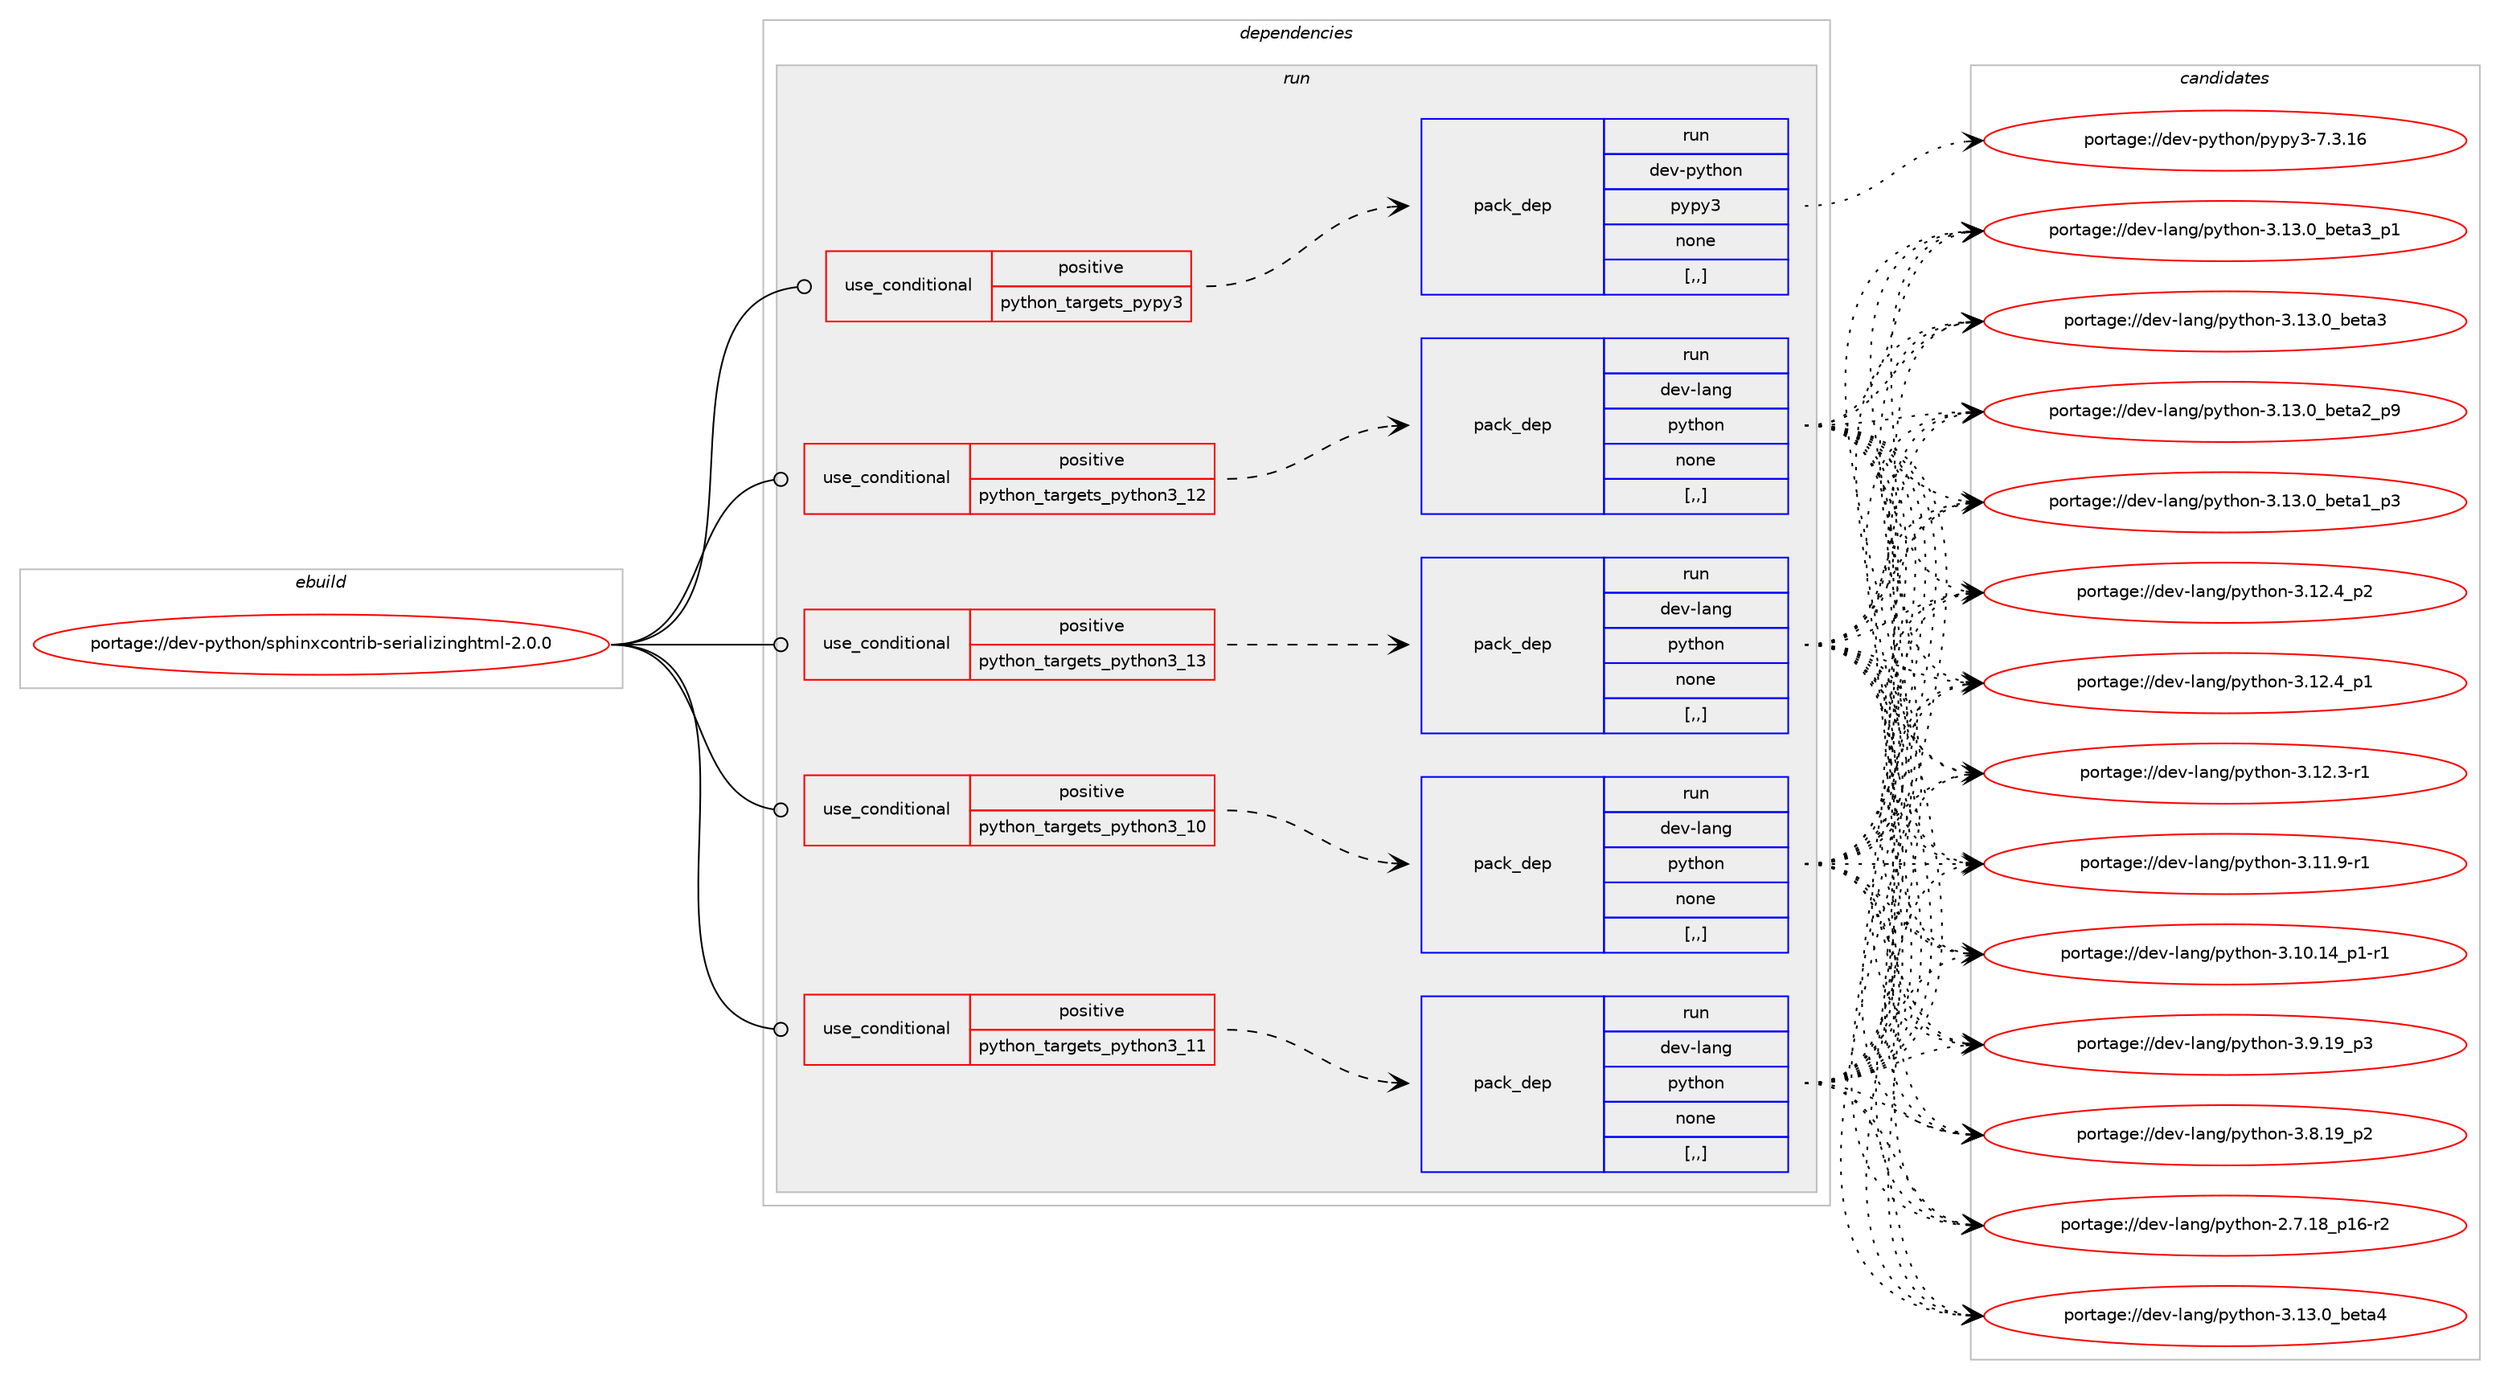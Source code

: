 digraph prolog {

# *************
# Graph options
# *************

newrank=true;
concentrate=true;
compound=true;
graph [rankdir=LR,fontname=Helvetica,fontsize=10,ranksep=1.5];#, ranksep=2.5, nodesep=0.2];
edge  [arrowhead=vee];
node  [fontname=Helvetica,fontsize=10];

# **********
# The ebuild
# **********

subgraph cluster_leftcol {
color=gray;
label=<<i>ebuild</i>>;
id [label="portage://dev-python/sphinxcontrib-serializinghtml-2.0.0", color=red, width=4, href="../dev-python/sphinxcontrib-serializinghtml-2.0.0.svg"];
}

# ****************
# The dependencies
# ****************

subgraph cluster_midcol {
color=gray;
label=<<i>dependencies</i>>;
subgraph cluster_compile {
fillcolor="#eeeeee";
style=filled;
label=<<i>compile</i>>;
}
subgraph cluster_compileandrun {
fillcolor="#eeeeee";
style=filled;
label=<<i>compile and run</i>>;
}
subgraph cluster_run {
fillcolor="#eeeeee";
style=filled;
label=<<i>run</i>>;
subgraph cond40022 {
dependency164559 [label=<<TABLE BORDER="0" CELLBORDER="1" CELLSPACING="0" CELLPADDING="4"><TR><TD ROWSPAN="3" CELLPADDING="10">use_conditional</TD></TR><TR><TD>positive</TD></TR><TR><TD>python_targets_pypy3</TD></TR></TABLE>>, shape=none, color=red];
subgraph pack123264 {
dependency164560 [label=<<TABLE BORDER="0" CELLBORDER="1" CELLSPACING="0" CELLPADDING="4" WIDTH="220"><TR><TD ROWSPAN="6" CELLPADDING="30">pack_dep</TD></TR><TR><TD WIDTH="110">run</TD></TR><TR><TD>dev-python</TD></TR><TR><TD>pypy3</TD></TR><TR><TD>none</TD></TR><TR><TD>[,,]</TD></TR></TABLE>>, shape=none, color=blue];
}
dependency164559:e -> dependency164560:w [weight=20,style="dashed",arrowhead="vee"];
}
id:e -> dependency164559:w [weight=20,style="solid",arrowhead="odot"];
subgraph cond40023 {
dependency164561 [label=<<TABLE BORDER="0" CELLBORDER="1" CELLSPACING="0" CELLPADDING="4"><TR><TD ROWSPAN="3" CELLPADDING="10">use_conditional</TD></TR><TR><TD>positive</TD></TR><TR><TD>python_targets_python3_10</TD></TR></TABLE>>, shape=none, color=red];
subgraph pack123265 {
dependency164562 [label=<<TABLE BORDER="0" CELLBORDER="1" CELLSPACING="0" CELLPADDING="4" WIDTH="220"><TR><TD ROWSPAN="6" CELLPADDING="30">pack_dep</TD></TR><TR><TD WIDTH="110">run</TD></TR><TR><TD>dev-lang</TD></TR><TR><TD>python</TD></TR><TR><TD>none</TD></TR><TR><TD>[,,]</TD></TR></TABLE>>, shape=none, color=blue];
}
dependency164561:e -> dependency164562:w [weight=20,style="dashed",arrowhead="vee"];
}
id:e -> dependency164561:w [weight=20,style="solid",arrowhead="odot"];
subgraph cond40024 {
dependency164563 [label=<<TABLE BORDER="0" CELLBORDER="1" CELLSPACING="0" CELLPADDING="4"><TR><TD ROWSPAN="3" CELLPADDING="10">use_conditional</TD></TR><TR><TD>positive</TD></TR><TR><TD>python_targets_python3_11</TD></TR></TABLE>>, shape=none, color=red];
subgraph pack123266 {
dependency164564 [label=<<TABLE BORDER="0" CELLBORDER="1" CELLSPACING="0" CELLPADDING="4" WIDTH="220"><TR><TD ROWSPAN="6" CELLPADDING="30">pack_dep</TD></TR><TR><TD WIDTH="110">run</TD></TR><TR><TD>dev-lang</TD></TR><TR><TD>python</TD></TR><TR><TD>none</TD></TR><TR><TD>[,,]</TD></TR></TABLE>>, shape=none, color=blue];
}
dependency164563:e -> dependency164564:w [weight=20,style="dashed",arrowhead="vee"];
}
id:e -> dependency164563:w [weight=20,style="solid",arrowhead="odot"];
subgraph cond40025 {
dependency164565 [label=<<TABLE BORDER="0" CELLBORDER="1" CELLSPACING="0" CELLPADDING="4"><TR><TD ROWSPAN="3" CELLPADDING="10">use_conditional</TD></TR><TR><TD>positive</TD></TR><TR><TD>python_targets_python3_12</TD></TR></TABLE>>, shape=none, color=red];
subgraph pack123267 {
dependency164566 [label=<<TABLE BORDER="0" CELLBORDER="1" CELLSPACING="0" CELLPADDING="4" WIDTH="220"><TR><TD ROWSPAN="6" CELLPADDING="30">pack_dep</TD></TR><TR><TD WIDTH="110">run</TD></TR><TR><TD>dev-lang</TD></TR><TR><TD>python</TD></TR><TR><TD>none</TD></TR><TR><TD>[,,]</TD></TR></TABLE>>, shape=none, color=blue];
}
dependency164565:e -> dependency164566:w [weight=20,style="dashed",arrowhead="vee"];
}
id:e -> dependency164565:w [weight=20,style="solid",arrowhead="odot"];
subgraph cond40026 {
dependency164567 [label=<<TABLE BORDER="0" CELLBORDER="1" CELLSPACING="0" CELLPADDING="4"><TR><TD ROWSPAN="3" CELLPADDING="10">use_conditional</TD></TR><TR><TD>positive</TD></TR><TR><TD>python_targets_python3_13</TD></TR></TABLE>>, shape=none, color=red];
subgraph pack123268 {
dependency164568 [label=<<TABLE BORDER="0" CELLBORDER="1" CELLSPACING="0" CELLPADDING="4" WIDTH="220"><TR><TD ROWSPAN="6" CELLPADDING="30">pack_dep</TD></TR><TR><TD WIDTH="110">run</TD></TR><TR><TD>dev-lang</TD></TR><TR><TD>python</TD></TR><TR><TD>none</TD></TR><TR><TD>[,,]</TD></TR></TABLE>>, shape=none, color=blue];
}
dependency164567:e -> dependency164568:w [weight=20,style="dashed",arrowhead="vee"];
}
id:e -> dependency164567:w [weight=20,style="solid",arrowhead="odot"];
}
}

# **************
# The candidates
# **************

subgraph cluster_choices {
rank=same;
color=gray;
label=<<i>candidates</i>>;

subgraph choice123264 {
color=black;
nodesep=1;
choice10010111845112121116104111110471121211121215145554651464954 [label="portage://dev-python/pypy3-7.3.16", color=red, width=4,href="../dev-python/pypy3-7.3.16.svg"];
dependency164560:e -> choice10010111845112121116104111110471121211121215145554651464954:w [style=dotted,weight="100"];
}
subgraph choice123265 {
color=black;
nodesep=1;
choice1001011184510897110103471121211161041111104551464951464895981011169752 [label="portage://dev-lang/python-3.13.0_beta4", color=red, width=4,href="../dev-lang/python-3.13.0_beta4.svg"];
choice10010111845108971101034711212111610411111045514649514648959810111697519511249 [label="portage://dev-lang/python-3.13.0_beta3_p1", color=red, width=4,href="../dev-lang/python-3.13.0_beta3_p1.svg"];
choice1001011184510897110103471121211161041111104551464951464895981011169751 [label="portage://dev-lang/python-3.13.0_beta3", color=red, width=4,href="../dev-lang/python-3.13.0_beta3.svg"];
choice10010111845108971101034711212111610411111045514649514648959810111697509511257 [label="portage://dev-lang/python-3.13.0_beta2_p9", color=red, width=4,href="../dev-lang/python-3.13.0_beta2_p9.svg"];
choice10010111845108971101034711212111610411111045514649514648959810111697499511251 [label="portage://dev-lang/python-3.13.0_beta1_p3", color=red, width=4,href="../dev-lang/python-3.13.0_beta1_p3.svg"];
choice100101118451089711010347112121116104111110455146495046529511250 [label="portage://dev-lang/python-3.12.4_p2", color=red, width=4,href="../dev-lang/python-3.12.4_p2.svg"];
choice100101118451089711010347112121116104111110455146495046529511249 [label="portage://dev-lang/python-3.12.4_p1", color=red, width=4,href="../dev-lang/python-3.12.4_p1.svg"];
choice100101118451089711010347112121116104111110455146495046514511449 [label="portage://dev-lang/python-3.12.3-r1", color=red, width=4,href="../dev-lang/python-3.12.3-r1.svg"];
choice100101118451089711010347112121116104111110455146494946574511449 [label="portage://dev-lang/python-3.11.9-r1", color=red, width=4,href="../dev-lang/python-3.11.9-r1.svg"];
choice100101118451089711010347112121116104111110455146494846495295112494511449 [label="portage://dev-lang/python-3.10.14_p1-r1", color=red, width=4,href="../dev-lang/python-3.10.14_p1-r1.svg"];
choice100101118451089711010347112121116104111110455146574649579511251 [label="portage://dev-lang/python-3.9.19_p3", color=red, width=4,href="../dev-lang/python-3.9.19_p3.svg"];
choice100101118451089711010347112121116104111110455146564649579511250 [label="portage://dev-lang/python-3.8.19_p2", color=red, width=4,href="../dev-lang/python-3.8.19_p2.svg"];
choice100101118451089711010347112121116104111110455046554649569511249544511450 [label="portage://dev-lang/python-2.7.18_p16-r2", color=red, width=4,href="../dev-lang/python-2.7.18_p16-r2.svg"];
dependency164562:e -> choice1001011184510897110103471121211161041111104551464951464895981011169752:w [style=dotted,weight="100"];
dependency164562:e -> choice10010111845108971101034711212111610411111045514649514648959810111697519511249:w [style=dotted,weight="100"];
dependency164562:e -> choice1001011184510897110103471121211161041111104551464951464895981011169751:w [style=dotted,weight="100"];
dependency164562:e -> choice10010111845108971101034711212111610411111045514649514648959810111697509511257:w [style=dotted,weight="100"];
dependency164562:e -> choice10010111845108971101034711212111610411111045514649514648959810111697499511251:w [style=dotted,weight="100"];
dependency164562:e -> choice100101118451089711010347112121116104111110455146495046529511250:w [style=dotted,weight="100"];
dependency164562:e -> choice100101118451089711010347112121116104111110455146495046529511249:w [style=dotted,weight="100"];
dependency164562:e -> choice100101118451089711010347112121116104111110455146495046514511449:w [style=dotted,weight="100"];
dependency164562:e -> choice100101118451089711010347112121116104111110455146494946574511449:w [style=dotted,weight="100"];
dependency164562:e -> choice100101118451089711010347112121116104111110455146494846495295112494511449:w [style=dotted,weight="100"];
dependency164562:e -> choice100101118451089711010347112121116104111110455146574649579511251:w [style=dotted,weight="100"];
dependency164562:e -> choice100101118451089711010347112121116104111110455146564649579511250:w [style=dotted,weight="100"];
dependency164562:e -> choice100101118451089711010347112121116104111110455046554649569511249544511450:w [style=dotted,weight="100"];
}
subgraph choice123266 {
color=black;
nodesep=1;
choice1001011184510897110103471121211161041111104551464951464895981011169752 [label="portage://dev-lang/python-3.13.0_beta4", color=red, width=4,href="../dev-lang/python-3.13.0_beta4.svg"];
choice10010111845108971101034711212111610411111045514649514648959810111697519511249 [label="portage://dev-lang/python-3.13.0_beta3_p1", color=red, width=4,href="../dev-lang/python-3.13.0_beta3_p1.svg"];
choice1001011184510897110103471121211161041111104551464951464895981011169751 [label="portage://dev-lang/python-3.13.0_beta3", color=red, width=4,href="../dev-lang/python-3.13.0_beta3.svg"];
choice10010111845108971101034711212111610411111045514649514648959810111697509511257 [label="portage://dev-lang/python-3.13.0_beta2_p9", color=red, width=4,href="../dev-lang/python-3.13.0_beta2_p9.svg"];
choice10010111845108971101034711212111610411111045514649514648959810111697499511251 [label="portage://dev-lang/python-3.13.0_beta1_p3", color=red, width=4,href="../dev-lang/python-3.13.0_beta1_p3.svg"];
choice100101118451089711010347112121116104111110455146495046529511250 [label="portage://dev-lang/python-3.12.4_p2", color=red, width=4,href="../dev-lang/python-3.12.4_p2.svg"];
choice100101118451089711010347112121116104111110455146495046529511249 [label="portage://dev-lang/python-3.12.4_p1", color=red, width=4,href="../dev-lang/python-3.12.4_p1.svg"];
choice100101118451089711010347112121116104111110455146495046514511449 [label="portage://dev-lang/python-3.12.3-r1", color=red, width=4,href="../dev-lang/python-3.12.3-r1.svg"];
choice100101118451089711010347112121116104111110455146494946574511449 [label="portage://dev-lang/python-3.11.9-r1", color=red, width=4,href="../dev-lang/python-3.11.9-r1.svg"];
choice100101118451089711010347112121116104111110455146494846495295112494511449 [label="portage://dev-lang/python-3.10.14_p1-r1", color=red, width=4,href="../dev-lang/python-3.10.14_p1-r1.svg"];
choice100101118451089711010347112121116104111110455146574649579511251 [label="portage://dev-lang/python-3.9.19_p3", color=red, width=4,href="../dev-lang/python-3.9.19_p3.svg"];
choice100101118451089711010347112121116104111110455146564649579511250 [label="portage://dev-lang/python-3.8.19_p2", color=red, width=4,href="../dev-lang/python-3.8.19_p2.svg"];
choice100101118451089711010347112121116104111110455046554649569511249544511450 [label="portage://dev-lang/python-2.7.18_p16-r2", color=red, width=4,href="../dev-lang/python-2.7.18_p16-r2.svg"];
dependency164564:e -> choice1001011184510897110103471121211161041111104551464951464895981011169752:w [style=dotted,weight="100"];
dependency164564:e -> choice10010111845108971101034711212111610411111045514649514648959810111697519511249:w [style=dotted,weight="100"];
dependency164564:e -> choice1001011184510897110103471121211161041111104551464951464895981011169751:w [style=dotted,weight="100"];
dependency164564:e -> choice10010111845108971101034711212111610411111045514649514648959810111697509511257:w [style=dotted,weight="100"];
dependency164564:e -> choice10010111845108971101034711212111610411111045514649514648959810111697499511251:w [style=dotted,weight="100"];
dependency164564:e -> choice100101118451089711010347112121116104111110455146495046529511250:w [style=dotted,weight="100"];
dependency164564:e -> choice100101118451089711010347112121116104111110455146495046529511249:w [style=dotted,weight="100"];
dependency164564:e -> choice100101118451089711010347112121116104111110455146495046514511449:w [style=dotted,weight="100"];
dependency164564:e -> choice100101118451089711010347112121116104111110455146494946574511449:w [style=dotted,weight="100"];
dependency164564:e -> choice100101118451089711010347112121116104111110455146494846495295112494511449:w [style=dotted,weight="100"];
dependency164564:e -> choice100101118451089711010347112121116104111110455146574649579511251:w [style=dotted,weight="100"];
dependency164564:e -> choice100101118451089711010347112121116104111110455146564649579511250:w [style=dotted,weight="100"];
dependency164564:e -> choice100101118451089711010347112121116104111110455046554649569511249544511450:w [style=dotted,weight="100"];
}
subgraph choice123267 {
color=black;
nodesep=1;
choice1001011184510897110103471121211161041111104551464951464895981011169752 [label="portage://dev-lang/python-3.13.0_beta4", color=red, width=4,href="../dev-lang/python-3.13.0_beta4.svg"];
choice10010111845108971101034711212111610411111045514649514648959810111697519511249 [label="portage://dev-lang/python-3.13.0_beta3_p1", color=red, width=4,href="../dev-lang/python-3.13.0_beta3_p1.svg"];
choice1001011184510897110103471121211161041111104551464951464895981011169751 [label="portage://dev-lang/python-3.13.0_beta3", color=red, width=4,href="../dev-lang/python-3.13.0_beta3.svg"];
choice10010111845108971101034711212111610411111045514649514648959810111697509511257 [label="portage://dev-lang/python-3.13.0_beta2_p9", color=red, width=4,href="../dev-lang/python-3.13.0_beta2_p9.svg"];
choice10010111845108971101034711212111610411111045514649514648959810111697499511251 [label="portage://dev-lang/python-3.13.0_beta1_p3", color=red, width=4,href="../dev-lang/python-3.13.0_beta1_p3.svg"];
choice100101118451089711010347112121116104111110455146495046529511250 [label="portage://dev-lang/python-3.12.4_p2", color=red, width=4,href="../dev-lang/python-3.12.4_p2.svg"];
choice100101118451089711010347112121116104111110455146495046529511249 [label="portage://dev-lang/python-3.12.4_p1", color=red, width=4,href="../dev-lang/python-3.12.4_p1.svg"];
choice100101118451089711010347112121116104111110455146495046514511449 [label="portage://dev-lang/python-3.12.3-r1", color=red, width=4,href="../dev-lang/python-3.12.3-r1.svg"];
choice100101118451089711010347112121116104111110455146494946574511449 [label="portage://dev-lang/python-3.11.9-r1", color=red, width=4,href="../dev-lang/python-3.11.9-r1.svg"];
choice100101118451089711010347112121116104111110455146494846495295112494511449 [label="portage://dev-lang/python-3.10.14_p1-r1", color=red, width=4,href="../dev-lang/python-3.10.14_p1-r1.svg"];
choice100101118451089711010347112121116104111110455146574649579511251 [label="portage://dev-lang/python-3.9.19_p3", color=red, width=4,href="../dev-lang/python-3.9.19_p3.svg"];
choice100101118451089711010347112121116104111110455146564649579511250 [label="portage://dev-lang/python-3.8.19_p2", color=red, width=4,href="../dev-lang/python-3.8.19_p2.svg"];
choice100101118451089711010347112121116104111110455046554649569511249544511450 [label="portage://dev-lang/python-2.7.18_p16-r2", color=red, width=4,href="../dev-lang/python-2.7.18_p16-r2.svg"];
dependency164566:e -> choice1001011184510897110103471121211161041111104551464951464895981011169752:w [style=dotted,weight="100"];
dependency164566:e -> choice10010111845108971101034711212111610411111045514649514648959810111697519511249:w [style=dotted,weight="100"];
dependency164566:e -> choice1001011184510897110103471121211161041111104551464951464895981011169751:w [style=dotted,weight="100"];
dependency164566:e -> choice10010111845108971101034711212111610411111045514649514648959810111697509511257:w [style=dotted,weight="100"];
dependency164566:e -> choice10010111845108971101034711212111610411111045514649514648959810111697499511251:w [style=dotted,weight="100"];
dependency164566:e -> choice100101118451089711010347112121116104111110455146495046529511250:w [style=dotted,weight="100"];
dependency164566:e -> choice100101118451089711010347112121116104111110455146495046529511249:w [style=dotted,weight="100"];
dependency164566:e -> choice100101118451089711010347112121116104111110455146495046514511449:w [style=dotted,weight="100"];
dependency164566:e -> choice100101118451089711010347112121116104111110455146494946574511449:w [style=dotted,weight="100"];
dependency164566:e -> choice100101118451089711010347112121116104111110455146494846495295112494511449:w [style=dotted,weight="100"];
dependency164566:e -> choice100101118451089711010347112121116104111110455146574649579511251:w [style=dotted,weight="100"];
dependency164566:e -> choice100101118451089711010347112121116104111110455146564649579511250:w [style=dotted,weight="100"];
dependency164566:e -> choice100101118451089711010347112121116104111110455046554649569511249544511450:w [style=dotted,weight="100"];
}
subgraph choice123268 {
color=black;
nodesep=1;
choice1001011184510897110103471121211161041111104551464951464895981011169752 [label="portage://dev-lang/python-3.13.0_beta4", color=red, width=4,href="../dev-lang/python-3.13.0_beta4.svg"];
choice10010111845108971101034711212111610411111045514649514648959810111697519511249 [label="portage://dev-lang/python-3.13.0_beta3_p1", color=red, width=4,href="../dev-lang/python-3.13.0_beta3_p1.svg"];
choice1001011184510897110103471121211161041111104551464951464895981011169751 [label="portage://dev-lang/python-3.13.0_beta3", color=red, width=4,href="../dev-lang/python-3.13.0_beta3.svg"];
choice10010111845108971101034711212111610411111045514649514648959810111697509511257 [label="portage://dev-lang/python-3.13.0_beta2_p9", color=red, width=4,href="../dev-lang/python-3.13.0_beta2_p9.svg"];
choice10010111845108971101034711212111610411111045514649514648959810111697499511251 [label="portage://dev-lang/python-3.13.0_beta1_p3", color=red, width=4,href="../dev-lang/python-3.13.0_beta1_p3.svg"];
choice100101118451089711010347112121116104111110455146495046529511250 [label="portage://dev-lang/python-3.12.4_p2", color=red, width=4,href="../dev-lang/python-3.12.4_p2.svg"];
choice100101118451089711010347112121116104111110455146495046529511249 [label="portage://dev-lang/python-3.12.4_p1", color=red, width=4,href="../dev-lang/python-3.12.4_p1.svg"];
choice100101118451089711010347112121116104111110455146495046514511449 [label="portage://dev-lang/python-3.12.3-r1", color=red, width=4,href="../dev-lang/python-3.12.3-r1.svg"];
choice100101118451089711010347112121116104111110455146494946574511449 [label="portage://dev-lang/python-3.11.9-r1", color=red, width=4,href="../dev-lang/python-3.11.9-r1.svg"];
choice100101118451089711010347112121116104111110455146494846495295112494511449 [label="portage://dev-lang/python-3.10.14_p1-r1", color=red, width=4,href="../dev-lang/python-3.10.14_p1-r1.svg"];
choice100101118451089711010347112121116104111110455146574649579511251 [label="portage://dev-lang/python-3.9.19_p3", color=red, width=4,href="../dev-lang/python-3.9.19_p3.svg"];
choice100101118451089711010347112121116104111110455146564649579511250 [label="portage://dev-lang/python-3.8.19_p2", color=red, width=4,href="../dev-lang/python-3.8.19_p2.svg"];
choice100101118451089711010347112121116104111110455046554649569511249544511450 [label="portage://dev-lang/python-2.7.18_p16-r2", color=red, width=4,href="../dev-lang/python-2.7.18_p16-r2.svg"];
dependency164568:e -> choice1001011184510897110103471121211161041111104551464951464895981011169752:w [style=dotted,weight="100"];
dependency164568:e -> choice10010111845108971101034711212111610411111045514649514648959810111697519511249:w [style=dotted,weight="100"];
dependency164568:e -> choice1001011184510897110103471121211161041111104551464951464895981011169751:w [style=dotted,weight="100"];
dependency164568:e -> choice10010111845108971101034711212111610411111045514649514648959810111697509511257:w [style=dotted,weight="100"];
dependency164568:e -> choice10010111845108971101034711212111610411111045514649514648959810111697499511251:w [style=dotted,weight="100"];
dependency164568:e -> choice100101118451089711010347112121116104111110455146495046529511250:w [style=dotted,weight="100"];
dependency164568:e -> choice100101118451089711010347112121116104111110455146495046529511249:w [style=dotted,weight="100"];
dependency164568:e -> choice100101118451089711010347112121116104111110455146495046514511449:w [style=dotted,weight="100"];
dependency164568:e -> choice100101118451089711010347112121116104111110455146494946574511449:w [style=dotted,weight="100"];
dependency164568:e -> choice100101118451089711010347112121116104111110455146494846495295112494511449:w [style=dotted,weight="100"];
dependency164568:e -> choice100101118451089711010347112121116104111110455146574649579511251:w [style=dotted,weight="100"];
dependency164568:e -> choice100101118451089711010347112121116104111110455146564649579511250:w [style=dotted,weight="100"];
dependency164568:e -> choice100101118451089711010347112121116104111110455046554649569511249544511450:w [style=dotted,weight="100"];
}
}

}

